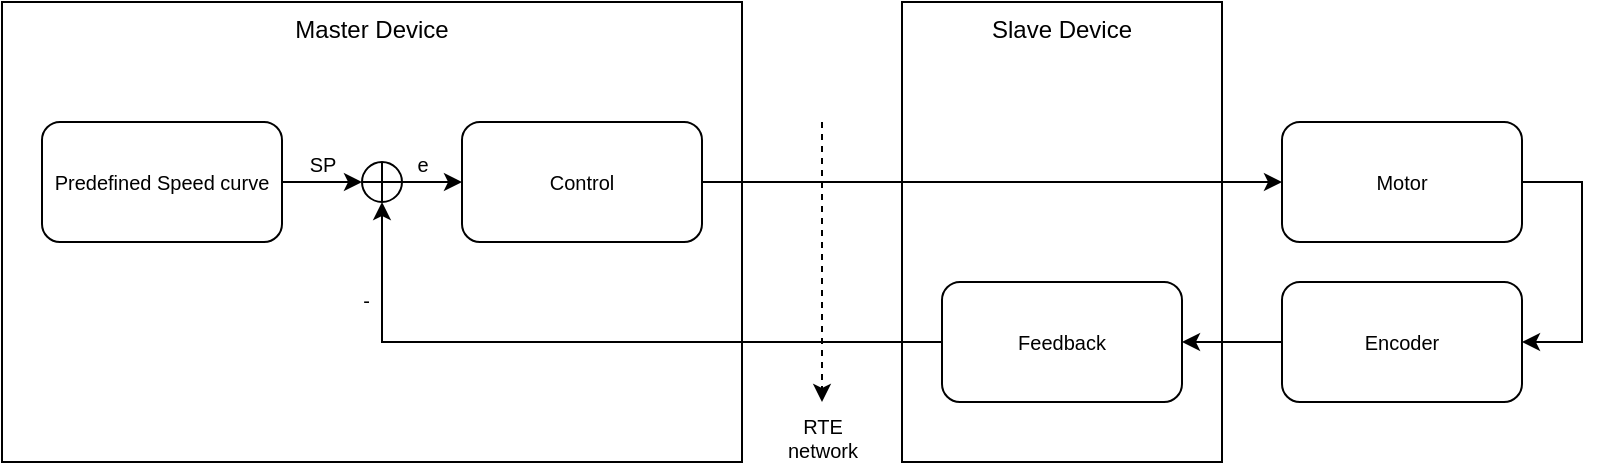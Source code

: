 <mxfile version="15.4.1" type="device"><diagram id="QeQcJsj99ITtZdqPUsX_" name="Page-1"><mxGraphModel dx="1185" dy="627" grid="1" gridSize="10" guides="1" tooltips="1" connect="1" arrows="1" fold="1" page="1" pageScale="1" pageWidth="827" pageHeight="1169" math="0" shadow="0"><root><mxCell id="0"/><mxCell id="1" parent="0"/><mxCell id="XT_-srM_ZkOoHP_yElA--27" style="edgeStyle=orthogonalEdgeStyle;rounded=0;orthogonalLoop=1;jettySize=auto;html=1;fontSize=10;verticalAlign=bottom;dashed=1;" edge="1" parent="1"><mxGeometry relative="1" as="geometry"><mxPoint x="200" y="180" as="targetPoint"/><mxPoint x="200" y="130" as="sourcePoint"/></mxGeometry></mxCell><mxCell id="XT_-srM_ZkOoHP_yElA--28" value="&lt;div&gt;RTE&lt;/div&gt;&lt;div&gt;network&lt;/div&gt;" style="edgeLabel;html=1;align=center;verticalAlign=top;resizable=0;points=[];fontSize=10;" vertex="1" connectable="0" parent="XT_-srM_ZkOoHP_yElA--27"><mxGeometry x="-0.246" relative="1" as="geometry"><mxPoint y="31" as="offset"/></mxGeometry></mxCell><mxCell id="XT_-srM_ZkOoHP_yElA--29" style="edgeStyle=orthogonalEdgeStyle;rounded=0;orthogonalLoop=1;jettySize=auto;html=1;dashed=1;fontSize=10;verticalAlign=bottom;" edge="1" parent="1"><mxGeometry relative="1" as="geometry"><mxPoint x="420" y="230" as="targetPoint"/><mxPoint x="420" y="90" as="sourcePoint"/></mxGeometry></mxCell><mxCell id="XT_-srM_ZkOoHP_yElA--30" value="&lt;div&gt;RTE&lt;/div&gt;&lt;div&gt;network&lt;br&gt;&lt;/div&gt;" style="edgeLabel;html=1;align=center;verticalAlign=top;resizable=0;points=[];fontSize=10;" vertex="1" connectable="0" parent="XT_-srM_ZkOoHP_yElA--29"><mxGeometry x="0.757" y="-2" relative="1" as="geometry"><mxPoint x="2" y="17" as="offset"/></mxGeometry></mxCell><mxCell id="XT_-srM_ZkOoHP_yElA--2" value="Master Device" style="rounded=0;whiteSpace=wrap;html=1;verticalAlign=top;fontSize=12;" vertex="1" parent="1"><mxGeometry x="10" y="30" width="370" height="230" as="geometry"/></mxCell><mxCell id="XT_-srM_ZkOoHP_yElA--3" value="&lt;div style=&quot;font-size: 12px;&quot;&gt;Slave Device&lt;/div&gt;" style="rounded=0;whiteSpace=wrap;html=1;verticalAlign=top;fontSize=12;" vertex="1" parent="1"><mxGeometry x="460" y="30" width="160" height="230" as="geometry"/></mxCell><mxCell id="XT_-srM_ZkOoHP_yElA--12" style="edgeStyle=orthogonalEdgeStyle;rounded=0;orthogonalLoop=1;jettySize=auto;html=1;entryX=0;entryY=0.5;entryDx=0;entryDy=0;entryPerimeter=0;exitX=1;exitY=0.5;exitDx=0;exitDy=0;" edge="1" parent="1" source="XT_-srM_ZkOoHP_yElA--25" target="XT_-srM_ZkOoHP_yElA--11"><mxGeometry relative="1" as="geometry"><Array as="points"><mxPoint x="120" y="120"/></Array></mxGeometry></mxCell><mxCell id="XT_-srM_ZkOoHP_yElA--19" value="SP" style="edgeLabel;html=1;align=center;verticalAlign=bottom;resizable=0;points=[];fontSize=10;" vertex="1" connectable="0" parent="XT_-srM_ZkOoHP_yElA--12"><mxGeometry x="-0.261" y="-1" relative="1" as="geometry"><mxPoint x="-23" y="-1" as="offset"/></mxGeometry></mxCell><mxCell id="XT_-srM_ZkOoHP_yElA--26" value="SP" style="edgeLabel;html=1;align=center;verticalAlign=bottom;resizable=0;points=[];fontSize=10;" vertex="1" connectable="0" parent="XT_-srM_ZkOoHP_yElA--12"><mxGeometry x="0.297" y="1" relative="1" as="geometry"><mxPoint x="15" as="offset"/></mxGeometry></mxCell><mxCell id="XT_-srM_ZkOoHP_yElA--10" style="edgeStyle=orthogonalEdgeStyle;rounded=0;orthogonalLoop=1;jettySize=auto;html=1;entryX=0;entryY=0.5;entryDx=0;entryDy=0;" edge="1" parent="1" source="XT_-srM_ZkOoHP_yElA--4" target="XT_-srM_ZkOoHP_yElA--9"><mxGeometry relative="1" as="geometry"/></mxCell><mxCell id="XT_-srM_ZkOoHP_yElA--4" value="Control" style="rounded=1;whiteSpace=wrap;html=1;verticalAlign=middle;fontSize=10;" vertex="1" parent="1"><mxGeometry x="240" y="90" width="120" height="60" as="geometry"/></mxCell><mxCell id="XT_-srM_ZkOoHP_yElA--14" style="edgeStyle=orthogonalEdgeStyle;rounded=0;orthogonalLoop=1;jettySize=auto;html=1;entryX=0.5;entryY=1;entryDx=0;entryDy=0;entryPerimeter=0;" edge="1" parent="1" source="XT_-srM_ZkOoHP_yElA--7" target="XT_-srM_ZkOoHP_yElA--11"><mxGeometry relative="1" as="geometry"/></mxCell><mxCell id="XT_-srM_ZkOoHP_yElA--21" value="-" style="edgeLabel;html=1;align=right;verticalAlign=middle;resizable=0;points=[];spacingRight=6;fontSize=10;" vertex="1" connectable="0" parent="XT_-srM_ZkOoHP_yElA--14"><mxGeometry x="0.681" relative="1" as="geometry"><mxPoint y="-7" as="offset"/></mxGeometry></mxCell><mxCell id="XT_-srM_ZkOoHP_yElA--7" value="Feedback" style="rounded=1;whiteSpace=wrap;html=1;verticalAlign=middle;fontSize=10;" vertex="1" parent="1"><mxGeometry x="480" y="170" width="120" height="60" as="geometry"/></mxCell><mxCell id="XT_-srM_ZkOoHP_yElA--16" style="edgeStyle=orthogonalEdgeStyle;rounded=0;orthogonalLoop=1;jettySize=auto;html=1;" edge="1" parent="1" source="XT_-srM_ZkOoHP_yElA--9" target="XT_-srM_ZkOoHP_yElA--15"><mxGeometry relative="1" as="geometry"><Array as="points"><mxPoint x="800" y="120"/><mxPoint x="800" y="200"/></Array></mxGeometry></mxCell><mxCell id="XT_-srM_ZkOoHP_yElA--9" value="Motor" style="rounded=1;whiteSpace=wrap;html=1;verticalAlign=middle;fontSize=10;" vertex="1" parent="1"><mxGeometry x="650" y="90" width="120" height="60" as="geometry"/></mxCell><mxCell id="XT_-srM_ZkOoHP_yElA--13" value="e" style="edgeStyle=orthogonalEdgeStyle;rounded=0;orthogonalLoop=1;jettySize=auto;html=1;entryX=0;entryY=0.5;entryDx=0;entryDy=0;verticalAlign=bottom;fontSize=10;" edge="1" parent="1" source="XT_-srM_ZkOoHP_yElA--11" target="XT_-srM_ZkOoHP_yElA--4"><mxGeometry x="0.2" relative="1" as="geometry"><mxPoint as="offset"/></mxGeometry></mxCell><mxCell id="XT_-srM_ZkOoHP_yElA--11" value="" style="verticalLabelPosition=bottom;verticalAlign=top;html=1;shape=mxgraph.flowchart.summing_function;" vertex="1" parent="1"><mxGeometry x="190" y="110" width="20" height="20" as="geometry"/></mxCell><mxCell id="XT_-srM_ZkOoHP_yElA--17" style="edgeStyle=orthogonalEdgeStyle;rounded=0;orthogonalLoop=1;jettySize=auto;html=1;" edge="1" parent="1" source="XT_-srM_ZkOoHP_yElA--15" target="XT_-srM_ZkOoHP_yElA--7"><mxGeometry relative="1" as="geometry"/></mxCell><mxCell id="XT_-srM_ZkOoHP_yElA--15" value="Encoder" style="rounded=1;whiteSpace=wrap;html=1;verticalAlign=middle;fontSize=10;" vertex="1" parent="1"><mxGeometry x="650" y="170" width="120" height="60" as="geometry"/></mxCell><mxCell id="XT_-srM_ZkOoHP_yElA--25" value="Predefined Speed curve" style="rounded=1;whiteSpace=wrap;html=1;fontSize=10;align=center;verticalAlign=middle;" vertex="1" parent="1"><mxGeometry x="30" y="90" width="120" height="60" as="geometry"/></mxCell></root></mxGraphModel></diagram></mxfile>